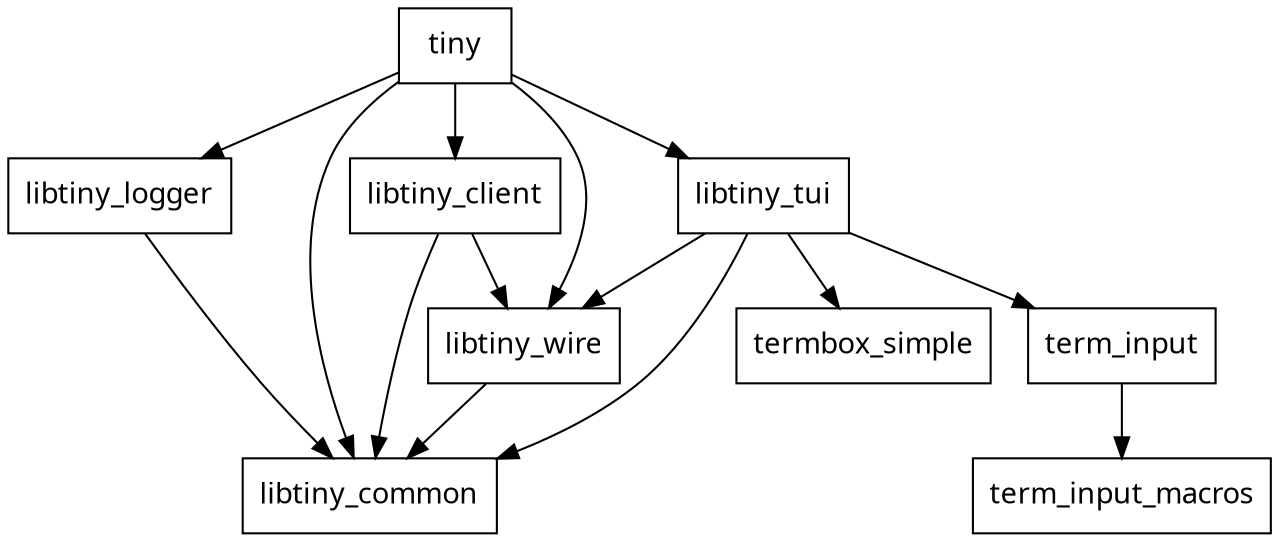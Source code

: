 // Describes dependencies between tiny crates. Used in ARCHITECTURE.md.

digraph mygraph {

    node [shape=box, fontname="Jetbrains Mono Medium"];

    "tiny"
    "libtiny_client"
    "libtiny_common"
    "libtiny_logger"
    "libtiny_tui"
    "libtiny_wire"
    "term_input"
    "term_input_macros"
    "termbox_simple"

    "tiny" -> "libtiny_client"
    "tiny" -> "libtiny_common"
    "tiny" -> "libtiny_logger"
    "tiny" -> "libtiny_tui"
    "tiny" -> "libtiny_wire"

    "libtiny_client" -> "libtiny_common"
    "libtiny_client" -> "libtiny_wire"

    "libtiny_logger" -> "libtiny_common"

    "libtiny_tui" -> "libtiny_common"
    "libtiny_tui" -> "libtiny_wire"
    "libtiny_tui" -> "term_input"
    "libtiny_tui" -> "termbox_simple"

    "libtiny_wire" -> "libtiny_common"

    "term_input" -> "term_input_macros"

}
